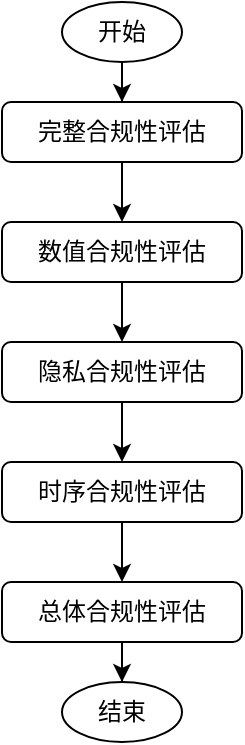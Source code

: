 <mxfile version="22.1.0" type="github" pages="3">
  <diagram name="第 1 页" id="duYfF738FFXLdUVlWwJw">
    <mxGraphModel dx="568" dy="350" grid="1" gridSize="10" guides="1" tooltips="1" connect="1" arrows="1" fold="1" page="1" pageScale="1" pageWidth="827" pageHeight="1169" math="0" shadow="0">
      <root>
        <mxCell id="0" />
        <mxCell id="1" parent="0" />
        <mxCell id="S93av5Pd2ih0I8A_oCEs-7" style="edgeStyle=orthogonalEdgeStyle;rounded=0;orthogonalLoop=1;jettySize=auto;html=1;" edge="1" parent="1" source="S93av5Pd2ih0I8A_oCEs-1" target="S93av5Pd2ih0I8A_oCEs-2">
          <mxGeometry relative="1" as="geometry" />
        </mxCell>
        <mxCell id="S93av5Pd2ih0I8A_oCEs-1" value="完整合规性评估" style="rounded=1;whiteSpace=wrap;html=1;" vertex="1" parent="1">
          <mxGeometry x="240" y="160" width="120" height="30" as="geometry" />
        </mxCell>
        <mxCell id="S93av5Pd2ih0I8A_oCEs-8" style="edgeStyle=orthogonalEdgeStyle;rounded=0;orthogonalLoop=1;jettySize=auto;html=1;" edge="1" parent="1" source="S93av5Pd2ih0I8A_oCEs-2" target="S93av5Pd2ih0I8A_oCEs-4">
          <mxGeometry relative="1" as="geometry" />
        </mxCell>
        <mxCell id="S93av5Pd2ih0I8A_oCEs-2" value="数值合规性评估" style="rounded=1;whiteSpace=wrap;html=1;" vertex="1" parent="1">
          <mxGeometry x="240" y="220" width="120" height="30" as="geometry" />
        </mxCell>
        <mxCell id="S93av5Pd2ih0I8A_oCEs-10" style="edgeStyle=orthogonalEdgeStyle;rounded=0;orthogonalLoop=1;jettySize=auto;html=1;entryX=0.5;entryY=0;entryDx=0;entryDy=0;" edge="1" parent="1" source="S93av5Pd2ih0I8A_oCEs-3" target="S93av5Pd2ih0I8A_oCEs-5">
          <mxGeometry relative="1" as="geometry" />
        </mxCell>
        <mxCell id="S93av5Pd2ih0I8A_oCEs-3" value="时序合规性评估" style="rounded=1;whiteSpace=wrap;html=1;" vertex="1" parent="1">
          <mxGeometry x="240" y="340" width="120" height="30" as="geometry" />
        </mxCell>
        <mxCell id="S93av5Pd2ih0I8A_oCEs-9" style="edgeStyle=orthogonalEdgeStyle;rounded=0;orthogonalLoop=1;jettySize=auto;html=1;entryX=0.5;entryY=0;entryDx=0;entryDy=0;" edge="1" parent="1" source="S93av5Pd2ih0I8A_oCEs-4" target="S93av5Pd2ih0I8A_oCEs-3">
          <mxGeometry relative="1" as="geometry" />
        </mxCell>
        <mxCell id="S93av5Pd2ih0I8A_oCEs-4" value="隐私合规性评估" style="rounded=1;whiteSpace=wrap;html=1;" vertex="1" parent="1">
          <mxGeometry x="240" y="280" width="120" height="30" as="geometry" />
        </mxCell>
        <mxCell id="S93av5Pd2ih0I8A_oCEs-14" style="edgeStyle=orthogonalEdgeStyle;rounded=0;orthogonalLoop=1;jettySize=auto;html=1;entryX=0.5;entryY=0;entryDx=0;entryDy=0;" edge="1" parent="1" source="S93av5Pd2ih0I8A_oCEs-5" target="S93av5Pd2ih0I8A_oCEs-13">
          <mxGeometry relative="1" as="geometry" />
        </mxCell>
        <mxCell id="S93av5Pd2ih0I8A_oCEs-5" value="总体合规性评估" style="rounded=1;whiteSpace=wrap;html=1;" vertex="1" parent="1">
          <mxGeometry x="240" y="400" width="120" height="30" as="geometry" />
        </mxCell>
        <mxCell id="S93av5Pd2ih0I8A_oCEs-12" style="edgeStyle=orthogonalEdgeStyle;rounded=0;orthogonalLoop=1;jettySize=auto;html=1;entryX=0.5;entryY=0;entryDx=0;entryDy=0;" edge="1" parent="1" source="S93av5Pd2ih0I8A_oCEs-11" target="S93av5Pd2ih0I8A_oCEs-1">
          <mxGeometry relative="1" as="geometry" />
        </mxCell>
        <mxCell id="S93av5Pd2ih0I8A_oCEs-11" value="开始" style="ellipse;whiteSpace=wrap;html=1;" vertex="1" parent="1">
          <mxGeometry x="270" y="110" width="60" height="30" as="geometry" />
        </mxCell>
        <mxCell id="S93av5Pd2ih0I8A_oCEs-13" value="结束" style="ellipse;whiteSpace=wrap;html=1;" vertex="1" parent="1">
          <mxGeometry x="270" y="450" width="60" height="30" as="geometry" />
        </mxCell>
      </root>
    </mxGraphModel>
  </diagram>
  <diagram id="mF9gMwfxwTOwPjRndG5x" name="第 2 页">
    <mxGraphModel dx="416" dy="329" grid="1" gridSize="10" guides="1" tooltips="1" connect="1" arrows="1" fold="1" page="1" pageScale="1" pageWidth="827" pageHeight="1169" math="0" shadow="0">
      <root>
        <mxCell id="0" />
        <mxCell id="1" parent="0" />
        <mxCell id="7Yih3nGBpSFQq-6IW1fI-1" style="edgeStyle=orthogonalEdgeStyle;rounded=0;orthogonalLoop=1;jettySize=auto;html=1;endArrow=none;endFill=0;" edge="1" parent="1" source="7Yih3nGBpSFQq-6IW1fI-2" target="7Yih3nGBpSFQq-6IW1fI-4">
          <mxGeometry relative="1" as="geometry" />
        </mxCell>
        <mxCell id="7Yih3nGBpSFQq-6IW1fI-2" value="唯一性评估模块" style="rounded=1;whiteSpace=wrap;html=1;" vertex="1" parent="1">
          <mxGeometry x="240" y="160" width="120" height="30" as="geometry" />
        </mxCell>
        <mxCell id="7Yih3nGBpSFQq-6IW1fI-3" style="edgeStyle=orthogonalEdgeStyle;rounded=0;orthogonalLoop=1;jettySize=auto;html=1;endArrow=none;endFill=0;" edge="1" parent="1" source="7Yih3nGBpSFQq-6IW1fI-4" target="7Yih3nGBpSFQq-6IW1fI-8">
          <mxGeometry relative="1" as="geometry" />
        </mxCell>
        <mxCell id="7Yih3nGBpSFQq-6IW1fI-4" value="完整性评估模块" style="rounded=1;whiteSpace=wrap;html=1;" vertex="1" parent="1">
          <mxGeometry x="240" y="210" width="120" height="30" as="geometry" />
        </mxCell>
        <mxCell id="7Yih3nGBpSFQq-6IW1fI-6" value="约束性评估模块" style="rounded=1;whiteSpace=wrap;html=1;" vertex="1" parent="1">
          <mxGeometry x="240" y="310" width="120" height="30" as="geometry" />
        </mxCell>
        <mxCell id="7Yih3nGBpSFQq-6IW1fI-7" style="edgeStyle=orthogonalEdgeStyle;rounded=0;orthogonalLoop=1;jettySize=auto;html=1;entryX=0.5;entryY=0;entryDx=0;entryDy=0;endArrow=none;endFill=0;" edge="1" parent="1" source="7Yih3nGBpSFQq-6IW1fI-8" target="7Yih3nGBpSFQq-6IW1fI-6">
          <mxGeometry relative="1" as="geometry" />
        </mxCell>
        <mxCell id="7Yih3nGBpSFQq-6IW1fI-8" value="真实性评估模块" style="rounded=1;whiteSpace=wrap;html=1;" vertex="1" parent="1">
          <mxGeometry x="240" y="260" width="120" height="30" as="geometry" />
        </mxCell>
      </root>
    </mxGraphModel>
  </diagram>
  <diagram id="cI1aJ0G-w0yJV4L5wLN0" name="第 3 页">
    <mxGraphModel dx="416" dy="329" grid="1" gridSize="10" guides="1" tooltips="1" connect="1" arrows="1" fold="1" page="1" pageScale="1" pageWidth="827" pageHeight="1169" math="0" shadow="0">
      <root>
        <mxCell id="0" />
        <mxCell id="1" parent="0" />
        <mxCell id="YSTus_24vcbSOrq1fish-1" style="edgeStyle=orthogonalEdgeStyle;rounded=0;orthogonalLoop=1;jettySize=auto;html=1;endArrow=none;endFill=0;" edge="1" parent="1" source="YSTus_24vcbSOrq1fish-2" target="YSTus_24vcbSOrq1fish-4">
          <mxGeometry relative="1" as="geometry" />
        </mxCell>
        <mxCell id="YSTus_24vcbSOrq1fish-2" value="数据准备" style="rounded=1;whiteSpace=wrap;html=1;" vertex="1" parent="1">
          <mxGeometry x="240" y="160" width="120" height="30" as="geometry" />
        </mxCell>
        <mxCell id="YSTus_24vcbSOrq1fish-3" style="edgeStyle=orthogonalEdgeStyle;rounded=0;orthogonalLoop=1;jettySize=auto;html=1;endArrow=none;endFill=0;" edge="1" parent="1" source="YSTus_24vcbSOrq1fish-4" target="YSTus_24vcbSOrq1fish-8">
          <mxGeometry relative="1" as="geometry" />
        </mxCell>
        <mxCell id="YSTus_24vcbSOrq1fish-4" value="精度检测" style="rounded=1;whiteSpace=wrap;html=1;" vertex="1" parent="1">
          <mxGeometry x="240" y="210" width="120" height="30" as="geometry" />
        </mxCell>
        <mxCell id="YSTus_24vcbSOrq1fish-5" style="edgeStyle=orthogonalEdgeStyle;rounded=0;orthogonalLoop=1;jettySize=auto;html=1;entryX=0.5;entryY=0;entryDx=0;entryDy=0;endArrow=none;endFill=0;" edge="1" parent="1" source="YSTus_24vcbSOrq1fish-6" target="YSTus_24vcbSOrq1fish-9">
          <mxGeometry relative="1" as="geometry" />
        </mxCell>
        <mxCell id="YSTus_24vcbSOrq1fish-6" value="格式检测" style="rounded=1;whiteSpace=wrap;html=1;" vertex="1" parent="1">
          <mxGeometry x="240" y="310" width="120" height="30" as="geometry" />
        </mxCell>
        <mxCell id="YSTus_24vcbSOrq1fish-7" style="edgeStyle=orthogonalEdgeStyle;rounded=0;orthogonalLoop=1;jettySize=auto;html=1;entryX=0.5;entryY=0;entryDx=0;entryDy=0;endArrow=none;endFill=0;" edge="1" parent="1" source="YSTus_24vcbSOrq1fish-8" target="YSTus_24vcbSOrq1fish-6">
          <mxGeometry relative="1" as="geometry" />
        </mxCell>
        <mxCell id="YSTus_24vcbSOrq1fish-8" value="范围检测" style="rounded=1;whiteSpace=wrap;html=1;" vertex="1" parent="1">
          <mxGeometry x="240" y="260" width="120" height="30" as="geometry" />
        </mxCell>
        <mxCell id="8Z__08iSae_50ESe-KwV-2" style="edgeStyle=orthogonalEdgeStyle;rounded=0;orthogonalLoop=1;jettySize=auto;html=1;entryX=0.5;entryY=0;entryDx=0;entryDy=0;" edge="1" parent="1" source="YSTus_24vcbSOrq1fish-9">
          <mxGeometry relative="1" as="geometry">
            <mxPoint x="300" y="410" as="targetPoint" />
          </mxGeometry>
        </mxCell>
        <mxCell id="YSTus_24vcbSOrq1fish-9" value="准确性检测" style="rounded=1;whiteSpace=wrap;html=1;" vertex="1" parent="1">
          <mxGeometry x="240" y="360" width="120" height="30" as="geometry" />
        </mxCell>
      </root>
    </mxGraphModel>
  </diagram>
</mxfile>

